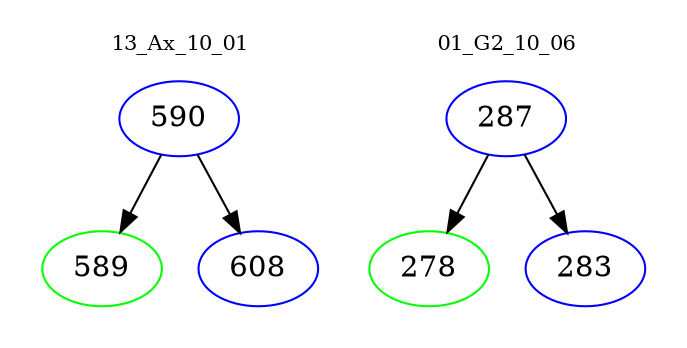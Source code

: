digraph{
subgraph cluster_0 {
color = white
label = "13_Ax_10_01";
fontsize=10;
T0_590 [label="590", color="blue"]
T0_590 -> T0_589 [color="black"]
T0_589 [label="589", color="green"]
T0_590 -> T0_608 [color="black"]
T0_608 [label="608", color="blue"]
}
subgraph cluster_1 {
color = white
label = "01_G2_10_06";
fontsize=10;
T1_287 [label="287", color="blue"]
T1_287 -> T1_278 [color="black"]
T1_278 [label="278", color="green"]
T1_287 -> T1_283 [color="black"]
T1_283 [label="283", color="blue"]
}
}
